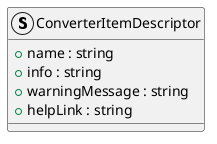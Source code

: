 @startuml
struct ConverterItemDescriptor {
    + name : string
    + info : string
    + warningMessage : string
    + helpLink : string
}
@enduml
